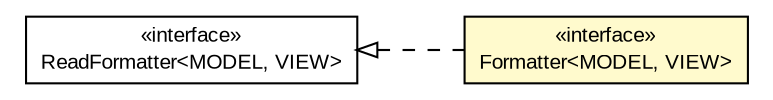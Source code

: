 #!/usr/local/bin/dot
#
# Class diagram 
# Generated by UMLGraph version R5_6-24-gf6e263 (http://www.umlgraph.org/)
#

digraph G {
	edge [fontname="arial",fontsize=10,labelfontname="arial",labelfontsize=10];
	node [fontname="arial",fontsize=10,shape=plaintext];
	nodesep=0.25;
	ranksep=0.5;
	rankdir=LR;
	// org.turbogwt.mvp.databind.format.ReadFormatter<MODEL, VIEW>
	c578 [label=<<table title="org.turbogwt.mvp.databind.format.ReadFormatter" border="0" cellborder="1" cellspacing="0" cellpadding="2" port="p" href="./ReadFormatter.html">
		<tr><td><table border="0" cellspacing="0" cellpadding="1">
<tr><td align="center" balign="center"> &#171;interface&#187; </td></tr>
<tr><td align="center" balign="center"> ReadFormatter&lt;MODEL, VIEW&gt; </td></tr>
		</table></td></tr>
		</table>>, URL="./ReadFormatter.html", fontname="arial", fontcolor="black", fontsize=10.0];
	// org.turbogwt.mvp.databind.format.Formatter<MODEL, VIEW>
	c579 [label=<<table title="org.turbogwt.mvp.databind.format.Formatter" border="0" cellborder="1" cellspacing="0" cellpadding="2" port="p" bgcolor="lemonChiffon" href="./Formatter.html">
		<tr><td><table border="0" cellspacing="0" cellpadding="1">
<tr><td align="center" balign="center"> &#171;interface&#187; </td></tr>
<tr><td align="center" balign="center"> Formatter&lt;MODEL, VIEW&gt; </td></tr>
		</table></td></tr>
		</table>>, URL="./Formatter.html", fontname="arial", fontcolor="black", fontsize=10.0];
	//org.turbogwt.mvp.databind.format.Formatter<MODEL, VIEW> implements org.turbogwt.mvp.databind.format.ReadFormatter<MODEL, VIEW>
	c578:p -> c579:p [dir=back,arrowtail=empty,style=dashed];
}

